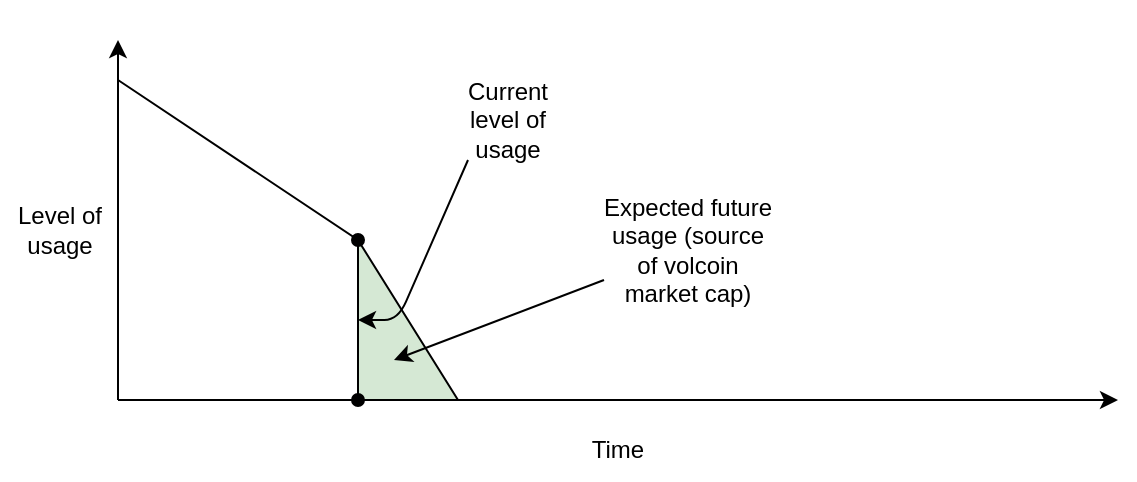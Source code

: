<mxfile version="18.1.1" type="device"><diagram id="Zu3VeWVshgAfp1B8z3RU" name="Page-1"><mxGraphModel dx="1422" dy="672" grid="1" gridSize="10" guides="1" tooltips="1" connect="1" arrows="1" fold="1" page="1" pageScale="1" pageWidth="850" pageHeight="1100" math="0" shadow="0"><root><mxCell id="0"/><mxCell id="1" parent="0"/><mxCell id="LftRx3H3Xnjvn99qhzyq-11" value="" style="shape=manualInput;whiteSpace=wrap;html=1;flipH=1;size=80;fillColor=#d5e8d4;strokeColor=none;" vertex="1" parent="1"><mxGeometry x="280" y="320" width="50" height="80" as="geometry"/></mxCell><mxCell id="LftRx3H3Xnjvn99qhzyq-1" value="" style="endArrow=none;html=1;rounded=0;fillColor=#fff2cc;strokeColor=none;" edge="1" parent="1"><mxGeometry width="50" height="50" relative="1" as="geometry"><mxPoint x="160" y="400" as="sourcePoint"/><mxPoint x="160" y="200" as="targetPoint"/></mxGeometry></mxCell><mxCell id="LftRx3H3Xnjvn99qhzyq-2" value="" style="endArrow=classic;html=1;rounded=0;fillColor=#d5e8d4;strokeColor=#000000;endFill=1;" edge="1" parent="1"><mxGeometry width="50" height="50" relative="1" as="geometry"><mxPoint x="160" y="400" as="sourcePoint"/><mxPoint x="660" y="400" as="targetPoint"/></mxGeometry></mxCell><mxCell id="LftRx3H3Xnjvn99qhzyq-13" value="" style="endArrow=classic;html=1;rounded=0;endFill=1;" edge="1" parent="1"><mxGeometry width="50" height="50" relative="1" as="geometry"><mxPoint x="160" y="400" as="sourcePoint"/><mxPoint x="160" y="220" as="targetPoint"/></mxGeometry></mxCell><mxCell id="LftRx3H3Xnjvn99qhzyq-14" value="" style="endArrow=none;html=1;rounded=0;" edge="1" parent="1"><mxGeometry width="50" height="50" relative="1" as="geometry"><mxPoint x="160" y="240" as="sourcePoint"/><mxPoint x="330" y="400" as="targetPoint"/><Array as="points"><mxPoint x="280" y="320"/></Array></mxGeometry></mxCell><mxCell id="LftRx3H3Xnjvn99qhzyq-19" value="Level of usage" style="text;html=1;strokeColor=none;fillColor=none;align=center;verticalAlign=middle;whiteSpace=wrap;rounded=0;" vertex="1" parent="1"><mxGeometry x="101" y="300" width="60" height="30" as="geometry"/></mxCell><mxCell id="LftRx3H3Xnjvn99qhzyq-20" value="Time" style="text;html=1;strokeColor=none;fillColor=none;align=center;verticalAlign=middle;whiteSpace=wrap;rounded=0;" vertex="1" parent="1"><mxGeometry x="380" y="410" width="60" height="30" as="geometry"/></mxCell><mxCell id="LftRx3H3Xnjvn99qhzyq-22" value="" style="endArrow=oval;html=1;rounded=0;strokeColor=#000000;entryX=1;entryY=0;entryDx=0;entryDy=0;exitX=1;exitY=1;exitDx=0;exitDy=0;startArrow=oval;startFill=1;endFill=1;" edge="1" parent="1"><mxGeometry width="50" height="50" relative="1" as="geometry"><mxPoint x="280" y="400" as="sourcePoint"/><mxPoint x="280" y="320" as="targetPoint"/></mxGeometry></mxCell><mxCell id="LftRx3H3Xnjvn99qhzyq-23" value="" style="endArrow=classic;html=1;rounded=1;strokeColor=#000000;" edge="1" parent="1"><mxGeometry width="50" height="50" relative="1" as="geometry"><mxPoint x="335" y="280" as="sourcePoint"/><mxPoint x="280" y="360" as="targetPoint"/><Array as="points"><mxPoint x="300" y="360"/></Array></mxGeometry></mxCell><mxCell id="LftRx3H3Xnjvn99qhzyq-25" value="Current level of usage" style="text;html=1;strokeColor=none;fillColor=none;align=center;verticalAlign=middle;whiteSpace=wrap;rounded=0;" vertex="1" parent="1"><mxGeometry x="320" y="245" width="70" height="30" as="geometry"/></mxCell><mxCell id="LftRx3H3Xnjvn99qhzyq-27" value="" style="endArrow=classic;html=1;rounded=0;strokeColor=#000000;entryX=0.25;entryY=1;entryDx=0;entryDy=0;" edge="1" parent="1"><mxGeometry width="50" height="50" relative="1" as="geometry"><mxPoint x="403" y="340" as="sourcePoint"/><mxPoint x="298" y="380" as="targetPoint"/></mxGeometry></mxCell><mxCell id="LftRx3H3Xnjvn99qhzyq-28" value="Expected future usage (source of volcoin market cap)" style="text;html=1;strokeColor=none;fillColor=none;align=center;verticalAlign=middle;whiteSpace=wrap;rounded=0;" vertex="1" parent="1"><mxGeometry x="400" y="310" width="90" height="30" as="geometry"/></mxCell></root></mxGraphModel></diagram></mxfile>